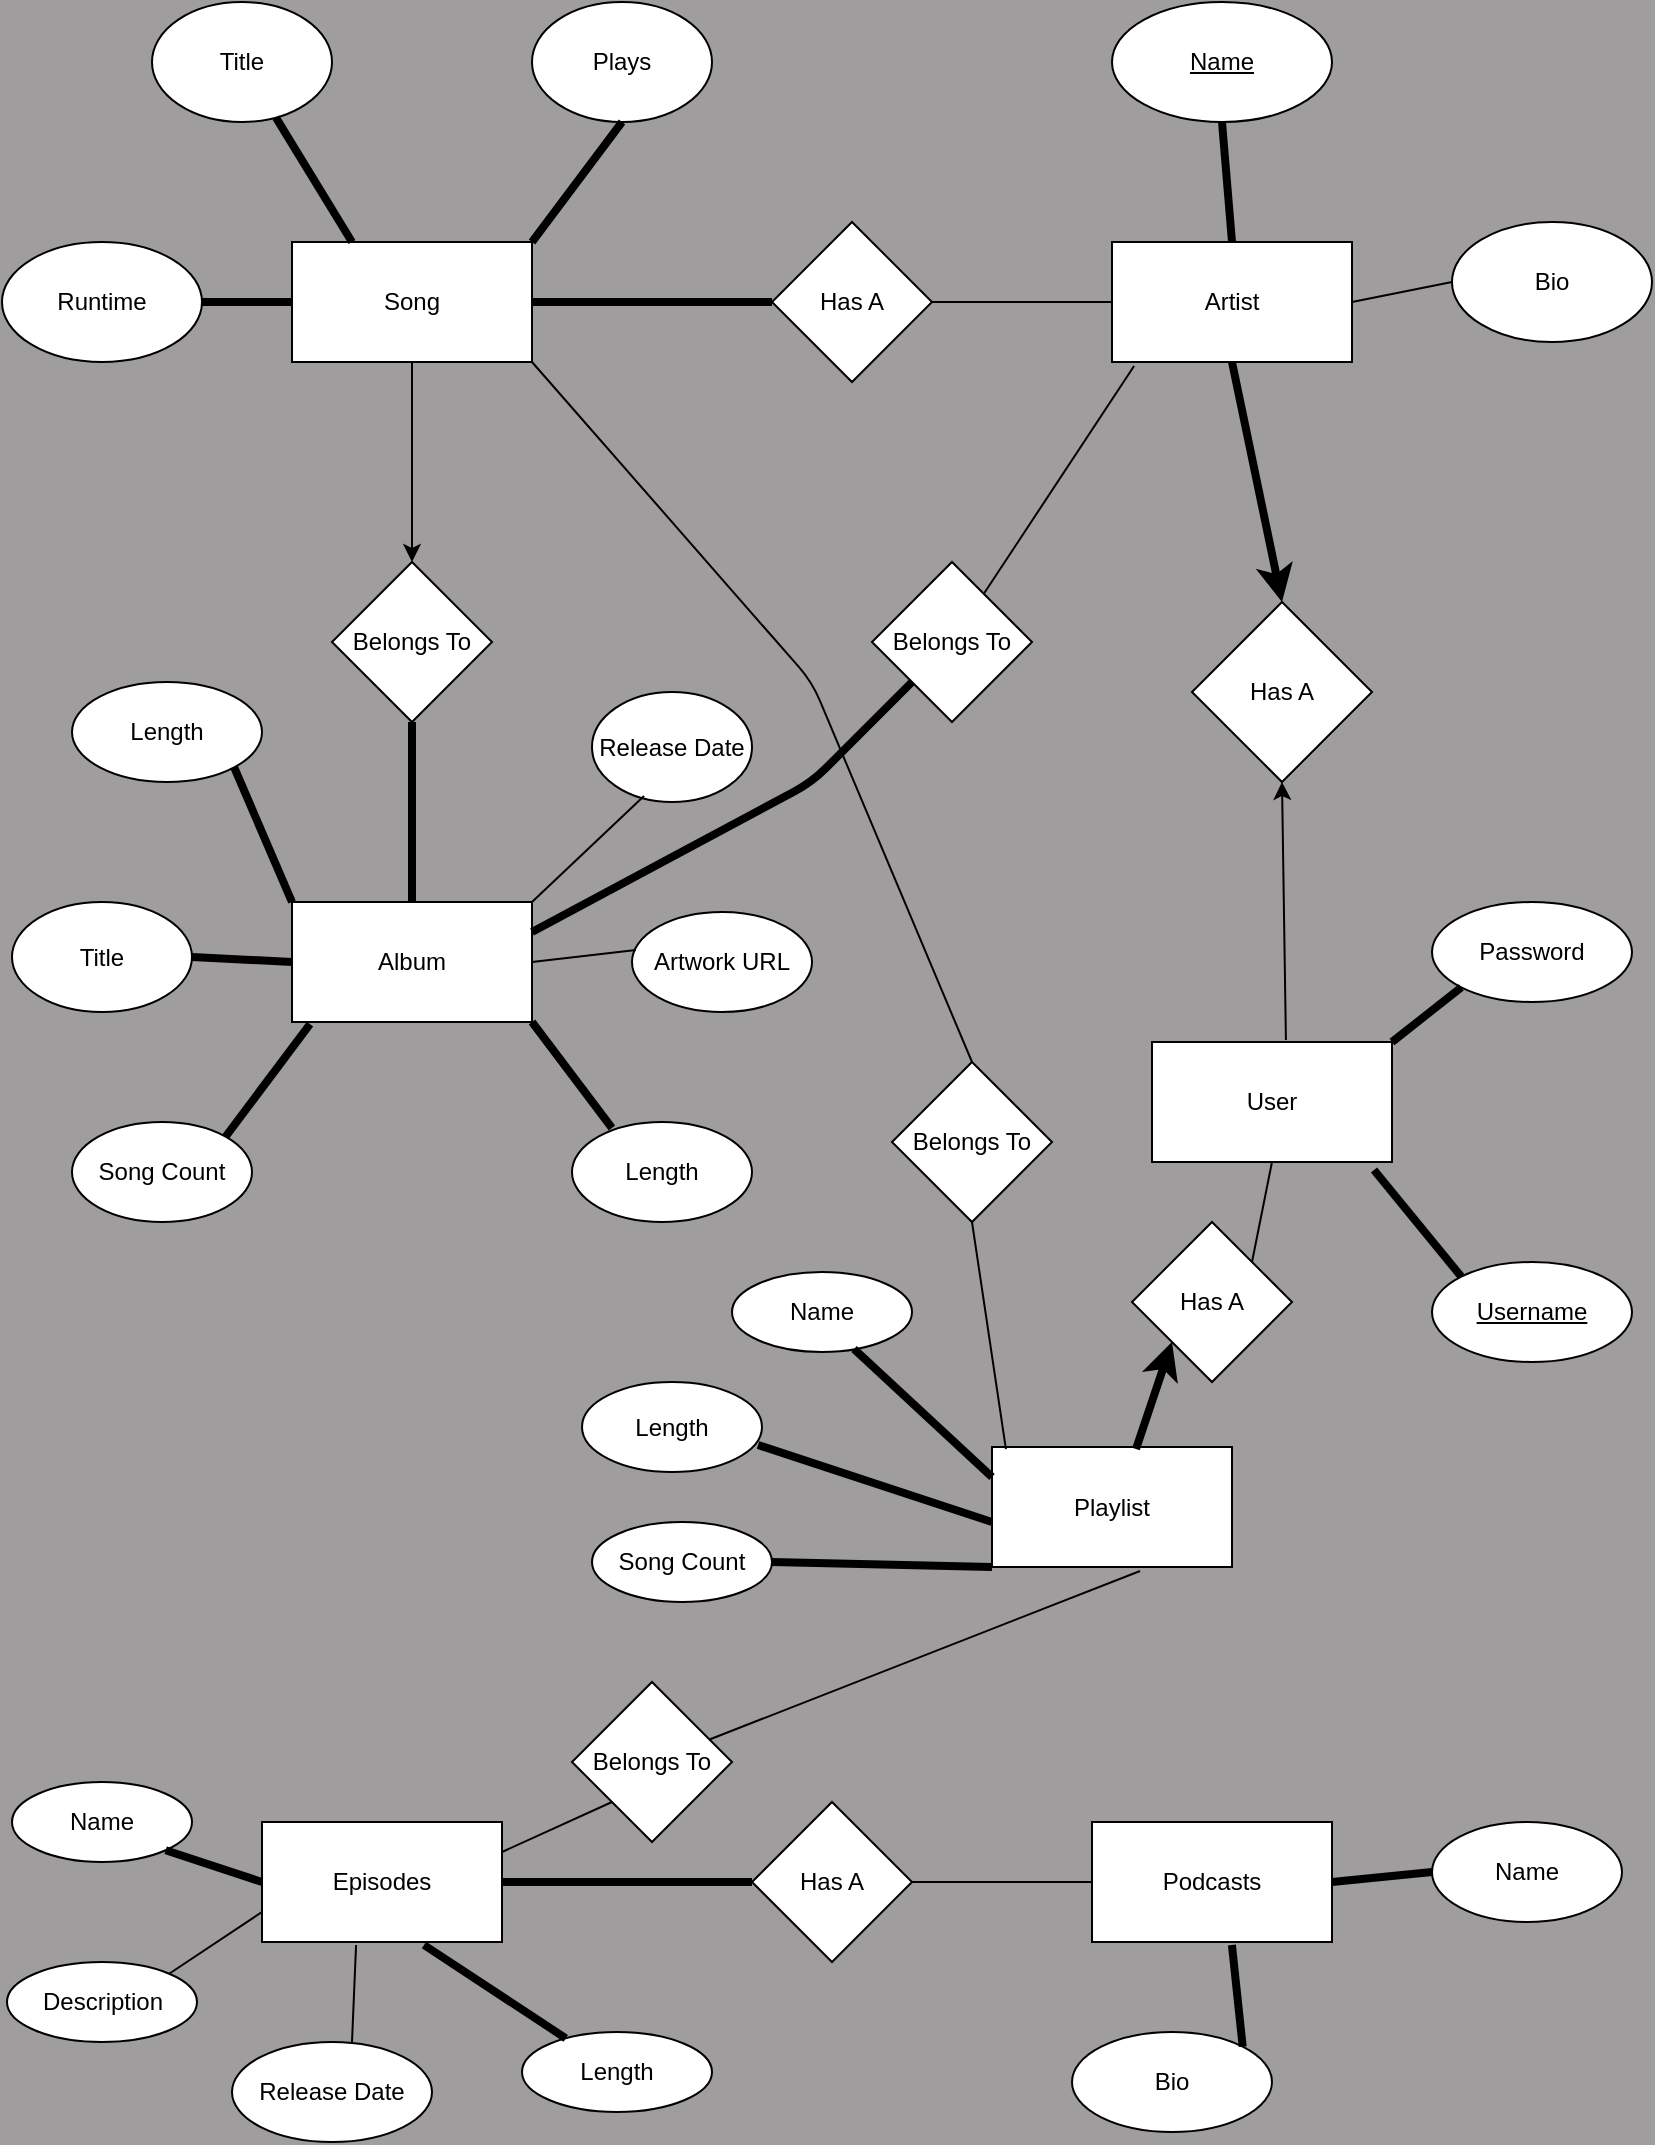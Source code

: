 <mxfile>
    <diagram id="62jWOI6XPbYljoik_4kJ" name="Page-1">
        <mxGraphModel dx="714" dy="572" grid="1" gridSize="10" guides="1" tooltips="1" connect="1" arrows="1" fold="1" page="1" pageScale="1" pageWidth="850" pageHeight="1100" background="#9f9d9d" math="0" shadow="0">
            <root>
                <mxCell id="0"/>
                <mxCell id="1" parent="0"/>
                <mxCell id="4" value="Playlist" style="rounded=0;whiteSpace=wrap;html=1;" parent="1" vertex="1">
                    <mxGeometry x="510" y="742.5" width="120" height="60" as="geometry"/>
                </mxCell>
                <mxCell id="5" value="Episodes" style="rounded=0;whiteSpace=wrap;html=1;" parent="1" vertex="1">
                    <mxGeometry x="145" y="930" width="120" height="60" as="geometry"/>
                </mxCell>
                <mxCell id="6" value="Album" style="rounded=0;whiteSpace=wrap;html=1;" parent="1" vertex="1">
                    <mxGeometry x="160" y="470" width="120" height="60" as="geometry"/>
                </mxCell>
                <mxCell id="7" value="User" style="rounded=0;whiteSpace=wrap;html=1;" parent="1" vertex="1">
                    <mxGeometry x="590" y="540" width="120" height="60" as="geometry"/>
                </mxCell>
                <mxCell id="8" value="Artist" style="rounded=0;whiteSpace=wrap;html=1;" parent="1" vertex="1">
                    <mxGeometry x="570" y="140" width="120" height="60" as="geometry"/>
                </mxCell>
                <mxCell id="9" value="Podcasts" style="rounded=0;whiteSpace=wrap;html=1;" parent="1" vertex="1">
                    <mxGeometry x="560" y="930" width="120" height="60" as="geometry"/>
                </mxCell>
                <mxCell id="10" value="Title" style="ellipse;whiteSpace=wrap;html=1;rounded=0;" parent="1" vertex="1">
                    <mxGeometry x="90" y="20" width="90" height="60" as="geometry"/>
                </mxCell>
                <mxCell id="11" value="Runtime" style="ellipse;whiteSpace=wrap;html=1;rounded=0;" parent="1" vertex="1">
                    <mxGeometry x="15" y="140" width="100" height="60" as="geometry"/>
                </mxCell>
                <mxCell id="12" value="Release Date" style="ellipse;whiteSpace=wrap;html=1;rounded=0;" parent="1" vertex="1">
                    <mxGeometry x="310" y="365" width="80" height="55" as="geometry"/>
                </mxCell>
                <mxCell id="13" value="Title" style="ellipse;whiteSpace=wrap;html=1;rounded=0;" parent="1" vertex="1">
                    <mxGeometry x="20" y="470" width="90" height="55" as="geometry"/>
                </mxCell>
                <mxCell id="14" value="Bio" style="ellipse;whiteSpace=wrap;html=1;rounded=0;" parent="1" vertex="1">
                    <mxGeometry x="740" y="130" width="100" height="60" as="geometry"/>
                </mxCell>
                <mxCell id="15" value="&lt;u&gt;Name&lt;/u&gt;" style="ellipse;whiteSpace=wrap;html=1;rounded=0;" parent="1" vertex="1">
                    <mxGeometry x="570" y="20" width="110" height="60" as="geometry"/>
                </mxCell>
                <mxCell id="17" value="Length" style="ellipse;whiteSpace=wrap;html=1;rounded=0;" parent="1" vertex="1">
                    <mxGeometry x="50" y="360" width="95" height="50" as="geometry"/>
                </mxCell>
                <mxCell id="18" value="Song Count" style="ellipse;whiteSpace=wrap;html=1;rounded=0;" parent="1" vertex="1">
                    <mxGeometry x="50" y="580" width="90" height="50" as="geometry"/>
                </mxCell>
                <mxCell id="19" value="Artwork URL" style="ellipse;whiteSpace=wrap;html=1;rounded=0;" parent="1" vertex="1">
                    <mxGeometry x="330" y="475" width="90" height="50" as="geometry"/>
                </mxCell>
                <mxCell id="20" value="Length" style="ellipse;whiteSpace=wrap;html=1;rounded=0;" parent="1" vertex="1">
                    <mxGeometry x="300" y="580" width="90" height="50" as="geometry"/>
                </mxCell>
                <mxCell id="21" value="Name" style="ellipse;whiteSpace=wrap;html=1;rounded=0;" parent="1" vertex="1">
                    <mxGeometry x="380" y="655" width="90" height="40" as="geometry"/>
                </mxCell>
                <mxCell id="22" value="&lt;u&gt;Username&lt;span style=&quot;color: rgba(0, 0, 0, 0); font-family: monospace; font-size: 0px; text-align: start;&quot;&gt;%3CmxGraphModel%3E%3Croot%3E%3CmxCell%20id%3D%220%22%2F%3E%3CmxCell%20id%3D%221%22%20parent%3D%220%22%2F%3E%3CmxCell%20id%3D%222%22%20value%3D%22Length%22%20style%3D%22ellipse%3BwhiteSpace%3Dwrap%3Bhtml%3D1%3BfillColor%3D%23f5f5f5%3BfontColor%3D%23333333%3BstrokeColor%3D%23666666%3Brounded%3D0%3B%22%20vertex%3D%221%22%20parent%3D%221%22%3E%3CmxGeometry%20x%3D%22355%22%20y%3D%22480%22%20width%3D%22110%22%20height%3D%2260%22%20as%3D%22geometry%22%2F%3E%3C%2FmxCell%3E%3C%2Froot%3E%3C%2FmxGraphModel%3E&lt;/span&gt;&lt;span style=&quot;color: rgba(0, 0, 0, 0); font-family: monospace; font-size: 0px; text-align: start;&quot;&gt;%3CmxGraphModel%3E%3Croot%3E%3CmxCell%20id%3D%220%22%2F%3E%3CmxCell%20id%3D%221%22%20parent%3D%220%22%2F%3E%3CmxCell%20id%3D%222%22%20value%3D%22Length%22%20style%3D%22ellipse%3BwhiteSpace%3Dwrap%3Bhtml%3D1%3BfillColor%3D%23f5f5f5%3BfontColor%3D%23333333%3BstrokeColor%3D%23666666%3Brounded%3D0%3B%22%20vertex%3D%221%22%20parent%3D%221%22%3E%3CmxGeometry%20x%3D%22355%22%20y%3D%22480%22%20width%3D%22110%22%20height%3D%2260%22%20as%3D%22geometry%22%2F%3E%3C%2FmxCell%3E%3C%2Froot%3E%3C%2FmxGraphModel%3E&lt;/span&gt;&lt;/u&gt;" style="ellipse;whiteSpace=wrap;html=1;rounded=0;" parent="1" vertex="1">
                    <mxGeometry x="730" y="650" width="100" height="50" as="geometry"/>
                </mxCell>
                <mxCell id="23" value="Password" style="ellipse;whiteSpace=wrap;html=1;rounded=0;" parent="1" vertex="1">
                    <mxGeometry x="730" y="470" width="100" height="50" as="geometry"/>
                </mxCell>
                <mxCell id="24" value="Bio" style="ellipse;whiteSpace=wrap;html=1;rounded=0;" parent="1" vertex="1">
                    <mxGeometry x="550" y="1035" width="100" height="50" as="geometry"/>
                </mxCell>
                <mxCell id="25" value="Name" style="ellipse;whiteSpace=wrap;html=1;rounded=0;" parent="1" vertex="1">
                    <mxGeometry x="730" y="930" width="95" height="50" as="geometry"/>
                </mxCell>
                <mxCell id="26" value="Description" style="ellipse;whiteSpace=wrap;html=1;rounded=0;" parent="1" vertex="1">
                    <mxGeometry x="17.5" y="1000" width="95" height="40" as="geometry"/>
                </mxCell>
                <mxCell id="27" value="Release Date" style="ellipse;whiteSpace=wrap;html=1;rounded=0;" parent="1" vertex="1">
                    <mxGeometry x="130" y="1040" width="100" height="50" as="geometry"/>
                </mxCell>
                <mxCell id="28" value="Length" style="ellipse;whiteSpace=wrap;html=1;rounded=0;" parent="1" vertex="1">
                    <mxGeometry x="275" y="1035" width="95" height="40" as="geometry"/>
                </mxCell>
                <mxCell id="29" value="Name" style="ellipse;whiteSpace=wrap;html=1;rounded=0;" parent="1" vertex="1">
                    <mxGeometry x="20" y="910" width="90" height="40" as="geometry"/>
                </mxCell>
                <mxCell id="30" value="Plays" style="ellipse;whiteSpace=wrap;html=1;rounded=0;" parent="1" vertex="1">
                    <mxGeometry x="280" y="20" width="90" height="60" as="geometry"/>
                </mxCell>
                <mxCell id="35" value="Song" style="rounded=0;whiteSpace=wrap;html=1;" parent="1" vertex="1">
                    <mxGeometry x="160" y="140" width="120" height="60" as="geometry"/>
                </mxCell>
                <mxCell id="37" value="Length" style="ellipse;whiteSpace=wrap;html=1;rounded=0;" vertex="1" parent="1">
                    <mxGeometry x="305" y="710" width="90" height="45" as="geometry"/>
                </mxCell>
                <mxCell id="38" value="Song Count" style="ellipse;whiteSpace=wrap;html=1;rounded=0;" vertex="1" parent="1">
                    <mxGeometry x="310" y="780" width="90" height="40" as="geometry"/>
                </mxCell>
                <mxCell id="39" value="Has A" style="rhombus;whiteSpace=wrap;html=1;" vertex="1" parent="1">
                    <mxGeometry x="610" y="320" width="90" height="90" as="geometry"/>
                </mxCell>
                <mxCell id="40" value="Has A" style="rhombus;whiteSpace=wrap;html=1;strokeWidth=1;" vertex="1" parent="1">
                    <mxGeometry x="400" y="130" width="80" height="80" as="geometry"/>
                </mxCell>
                <mxCell id="42" value="" style="endArrow=classic;html=1;exitX=0.5;exitY=1;exitDx=0;exitDy=0;entryX=0.5;entryY=0;entryDx=0;entryDy=0;strokeWidth=4;" edge="1" parent="1" source="8" target="39">
                    <mxGeometry width="50" height="50" relative="1" as="geometry">
                        <mxPoint x="510" y="450" as="sourcePoint"/>
                        <mxPoint x="560" y="400" as="targetPoint"/>
                    </mxGeometry>
                </mxCell>
                <mxCell id="43" value="" style="endArrow=none;html=1;strokeWidth=4;entryX=0.5;entryY=1;entryDx=0;entryDy=0;exitX=0.5;exitY=0;exitDx=0;exitDy=0;" edge="1" parent="1" source="8" target="15">
                    <mxGeometry width="50" height="50" relative="1" as="geometry">
                        <mxPoint x="500" y="280" as="sourcePoint"/>
                        <mxPoint x="550" y="230" as="targetPoint"/>
                    </mxGeometry>
                </mxCell>
                <mxCell id="44" value="" style="endArrow=none;html=1;strokeWidth=1;exitX=1;exitY=0.5;exitDx=0;exitDy=0;entryX=0;entryY=0.5;entryDx=0;entryDy=0;" edge="1" parent="1" source="8" target="14">
                    <mxGeometry width="50" height="50" relative="1" as="geometry">
                        <mxPoint x="720" y="270" as="sourcePoint"/>
                        <mxPoint x="770" y="220" as="targetPoint"/>
                    </mxGeometry>
                </mxCell>
                <mxCell id="46" value="" style="endArrow=none;html=1;strokeWidth=4;entryX=0;entryY=1;entryDx=0;entryDy=0;exitX=1;exitY=0;exitDx=0;exitDy=0;" edge="1" parent="1" source="7" target="23">
                    <mxGeometry width="50" height="50" relative="1" as="geometry">
                        <mxPoint x="720" y="580" as="sourcePoint"/>
                        <mxPoint x="770" y="530" as="targetPoint"/>
                    </mxGeometry>
                </mxCell>
                <mxCell id="47" value="" style="endArrow=none;html=1;strokeWidth=4;entryX=0;entryY=0;entryDx=0;entryDy=0;exitX=0.925;exitY=1.067;exitDx=0;exitDy=0;exitPerimeter=0;" edge="1" parent="1" source="7" target="22">
                    <mxGeometry width="50" height="50" relative="1" as="geometry">
                        <mxPoint x="720" y="550" as="sourcePoint"/>
                        <mxPoint x="754.645" y="522.678" as="targetPoint"/>
                    </mxGeometry>
                </mxCell>
                <mxCell id="48" value="" style="endArrow=none;html=1;strokeWidth=4;entryX=0.5;entryY=1;entryDx=0;entryDy=0;exitX=1;exitY=0;exitDx=0;exitDy=0;" edge="1" parent="1" source="35" target="30">
                    <mxGeometry width="50" height="50" relative="1" as="geometry">
                        <mxPoint x="260" y="140" as="sourcePoint"/>
                        <mxPoint x="310" y="90" as="targetPoint"/>
                    </mxGeometry>
                </mxCell>
                <mxCell id="50" value="" style="endArrow=none;html=1;strokeWidth=4;entryX=0;entryY=0.5;entryDx=0;entryDy=0;exitX=1;exitY=0.5;exitDx=0;exitDy=0;" edge="1" parent="1" source="11" target="35">
                    <mxGeometry width="50" height="50" relative="1" as="geometry">
                        <mxPoint x="100" y="250" as="sourcePoint"/>
                        <mxPoint x="145" y="190" as="targetPoint"/>
                    </mxGeometry>
                </mxCell>
                <mxCell id="51" value="" style="endArrow=none;html=1;strokeWidth=4;exitX=0.25;exitY=0;exitDx=0;exitDy=0;" edge="1" parent="1" source="35" target="10">
                    <mxGeometry width="50" height="50" relative="1" as="geometry">
                        <mxPoint x="170" y="130" as="sourcePoint"/>
                        <mxPoint x="215" y="70" as="targetPoint"/>
                    </mxGeometry>
                </mxCell>
                <mxCell id="52" value="Belongs To" style="rhombus;whiteSpace=wrap;html=1;strokeWidth=1;" vertex="1" parent="1">
                    <mxGeometry x="180" y="300" width="80" height="80" as="geometry"/>
                </mxCell>
                <mxCell id="56" value="" style="endArrow=classic;html=1;strokeWidth=1;entryX=0.5;entryY=1;entryDx=0;entryDy=0;exitX=0.558;exitY=-0.017;exitDx=0;exitDy=0;exitPerimeter=0;" edge="1" parent="1" source="7" target="39">
                    <mxGeometry width="50" height="50" relative="1" as="geometry">
                        <mxPoint x="640" y="510" as="sourcePoint"/>
                        <mxPoint x="690" y="460" as="targetPoint"/>
                    </mxGeometry>
                </mxCell>
                <mxCell id="57" value="" style="endArrow=none;html=1;strokeWidth=1;entryX=0;entryY=0.5;entryDx=0;entryDy=0;exitX=1;exitY=0.5;exitDx=0;exitDy=0;" edge="1" parent="1" source="40" target="8">
                    <mxGeometry width="50" height="50" relative="1" as="geometry">
                        <mxPoint x="490" y="210" as="sourcePoint"/>
                        <mxPoint x="540" y="160" as="targetPoint"/>
                    </mxGeometry>
                </mxCell>
                <mxCell id="58" value="" style="endArrow=none;html=1;strokeWidth=4;entryX=0;entryY=0.5;entryDx=0;entryDy=0;exitX=1;exitY=0.5;exitDx=0;exitDy=0;" edge="1" parent="1" source="35" target="40">
                    <mxGeometry width="50" height="50" relative="1" as="geometry">
                        <mxPoint x="320" y="200" as="sourcePoint"/>
                        <mxPoint x="370" y="150" as="targetPoint"/>
                    </mxGeometry>
                </mxCell>
                <mxCell id="59" value="" style="endArrow=classic;html=1;strokeWidth=1;entryX=0.5;entryY=0;entryDx=0;entryDy=0;exitX=0.5;exitY=1;exitDx=0;exitDy=0;" edge="1" parent="1" source="35" target="52">
                    <mxGeometry width="50" height="50" relative="1" as="geometry">
                        <mxPoint x="190" y="280" as="sourcePoint"/>
                        <mxPoint x="240" y="230" as="targetPoint"/>
                    </mxGeometry>
                </mxCell>
                <mxCell id="60" value="" style="endArrow=none;html=1;strokeWidth=4;entryX=0.5;entryY=1;entryDx=0;entryDy=0;exitX=0.5;exitY=0;exitDx=0;exitDy=0;" edge="1" parent="1" source="6" target="52">
                    <mxGeometry width="50" height="50" relative="1" as="geometry">
                        <mxPoint x="190" y="450" as="sourcePoint"/>
                        <mxPoint x="240" y="400" as="targetPoint"/>
                    </mxGeometry>
                </mxCell>
                <mxCell id="61" value="" style="endArrow=none;html=1;strokeWidth=4;entryX=1;entryY=1;entryDx=0;entryDy=0;exitX=0;exitY=0;exitDx=0;exitDy=0;" edge="1" parent="1" source="6" target="17">
                    <mxGeometry width="50" height="50" relative="1" as="geometry">
                        <mxPoint x="140" y="450" as="sourcePoint"/>
                        <mxPoint x="190" y="400" as="targetPoint"/>
                    </mxGeometry>
                </mxCell>
                <mxCell id="62" value="" style="endArrow=none;html=1;strokeWidth=4;entryX=1;entryY=0.5;entryDx=0;entryDy=0;exitX=0;exitY=0.5;exitDx=0;exitDy=0;" edge="1" parent="1" source="6" target="13">
                    <mxGeometry width="50" height="50" relative="1" as="geometry">
                        <mxPoint x="170" y="480" as="sourcePoint"/>
                        <mxPoint x="140.909" y="412.771" as="targetPoint"/>
                    </mxGeometry>
                </mxCell>
                <mxCell id="63" value="" style="endArrow=none;html=1;strokeWidth=4;entryX=1;entryY=0;entryDx=0;entryDy=0;exitX=0.075;exitY=1.017;exitDx=0;exitDy=0;exitPerimeter=0;" edge="1" parent="1" source="6" target="18">
                    <mxGeometry width="50" height="50" relative="1" as="geometry">
                        <mxPoint x="180" y="490" as="sourcePoint"/>
                        <mxPoint x="150.909" y="422.771" as="targetPoint"/>
                    </mxGeometry>
                </mxCell>
                <mxCell id="64" value="" style="endArrow=none;html=1;strokeWidth=1;entryX=0.325;entryY=0.945;entryDx=0;entryDy=0;entryPerimeter=0;exitX=1;exitY=0;exitDx=0;exitDy=0;" edge="1" parent="1" source="6" target="12">
                    <mxGeometry width="50" height="50" relative="1" as="geometry">
                        <mxPoint x="270" y="470" as="sourcePoint"/>
                        <mxPoint x="320" y="420" as="targetPoint"/>
                    </mxGeometry>
                </mxCell>
                <mxCell id="65" value="" style="endArrow=none;html=1;strokeWidth=1;entryX=0.022;entryY=0.38;entryDx=0;entryDy=0;entryPerimeter=0;exitX=1;exitY=0.5;exitDx=0;exitDy=0;" edge="1" parent="1" source="6" target="19">
                    <mxGeometry width="50" height="50" relative="1" as="geometry">
                        <mxPoint x="210" y="640" as="sourcePoint"/>
                        <mxPoint x="260" y="590" as="targetPoint"/>
                    </mxGeometry>
                </mxCell>
                <mxCell id="66" value="" style="endArrow=none;html=1;strokeWidth=4;entryX=1;entryY=1;entryDx=0;entryDy=0;exitX=0.222;exitY=0.06;exitDx=0;exitDy=0;exitPerimeter=0;" edge="1" parent="1" source="20" target="6">
                    <mxGeometry width="50" height="50" relative="1" as="geometry">
                        <mxPoint x="260" y="600" as="sourcePoint"/>
                        <mxPoint x="310" y="550" as="targetPoint"/>
                    </mxGeometry>
                </mxCell>
                <mxCell id="68" value="Belongs To" style="rhombus;whiteSpace=wrap;html=1;strokeColor=default;strokeWidth=1;" vertex="1" parent="1">
                    <mxGeometry x="450" y="300" width="80" height="80" as="geometry"/>
                </mxCell>
                <mxCell id="69" value="" style="endArrow=none;html=1;strokeWidth=4;exitX=1;exitY=0.25;exitDx=0;exitDy=0;" edge="1" parent="1" source="6" target="68">
                    <mxGeometry width="50" height="50" relative="1" as="geometry">
                        <mxPoint x="390" y="460" as="sourcePoint"/>
                        <mxPoint x="440" y="410" as="targetPoint"/>
                        <Array as="points">
                            <mxPoint x="420" y="410"/>
                        </Array>
                    </mxGeometry>
                </mxCell>
                <mxCell id="70" value="" style="endArrow=none;html=1;strokeWidth=1;entryX=0.092;entryY=1.033;entryDx=0;entryDy=0;entryPerimeter=0;" edge="1" parent="1" source="68" target="8">
                    <mxGeometry width="50" height="50" relative="1" as="geometry">
                        <mxPoint x="530" y="300" as="sourcePoint"/>
                        <mxPoint x="580" y="250" as="targetPoint"/>
                    </mxGeometry>
                </mxCell>
                <mxCell id="75" value="Has A" style="rhombus;whiteSpace=wrap;html=1;strokeColor=default;strokeWidth=1;" vertex="1" parent="1">
                    <mxGeometry x="580" y="630" width="80" height="80" as="geometry"/>
                </mxCell>
                <mxCell id="76" value="" style="endArrow=classic;html=1;strokeWidth=4;entryX=0;entryY=1;entryDx=0;entryDy=0;exitX=0.6;exitY=0.017;exitDx=0;exitDy=0;exitPerimeter=0;" edge="1" parent="1" source="4" target="75">
                    <mxGeometry width="50" height="50" relative="1" as="geometry">
                        <mxPoint x="520" y="740" as="sourcePoint"/>
                        <mxPoint x="490" y="700" as="targetPoint"/>
                    </mxGeometry>
                </mxCell>
                <mxCell id="78" value="Belongs To" style="rhombus;whiteSpace=wrap;html=1;strokeColor=default;strokeWidth=1;" vertex="1" parent="1">
                    <mxGeometry x="300" y="860" width="80" height="80" as="geometry"/>
                </mxCell>
                <mxCell id="80" value="" style="endArrow=none;html=1;strokeWidth=1;exitX=1;exitY=0.25;exitDx=0;exitDy=0;entryX=0;entryY=1;entryDx=0;entryDy=0;" edge="1" parent="1" source="5" target="78">
                    <mxGeometry width="50" height="50" relative="1" as="geometry">
                        <mxPoint x="280" y="990" as="sourcePoint"/>
                        <mxPoint x="330" y="940" as="targetPoint"/>
                    </mxGeometry>
                </mxCell>
                <mxCell id="81" value="" style="endArrow=none;html=1;strokeWidth=1;entryX=0.617;entryY=1.033;entryDx=0;entryDy=0;entryPerimeter=0;" edge="1" parent="1" source="78" target="4">
                    <mxGeometry width="50" height="50" relative="1" as="geometry">
                        <mxPoint x="400" y="910" as="sourcePoint"/>
                        <mxPoint x="450" y="860" as="targetPoint"/>
                    </mxGeometry>
                </mxCell>
                <mxCell id="83" value="" style="endArrow=none;html=1;strokeWidth=4;entryX=0;entryY=0.5;entryDx=0;entryDy=0;exitX=1;exitY=1;exitDx=0;exitDy=0;" edge="1" parent="1" source="29" target="5">
                    <mxGeometry width="50" height="50" relative="1" as="geometry">
                        <mxPoint x="110" y="930" as="sourcePoint"/>
                        <mxPoint x="160" y="880" as="targetPoint"/>
                    </mxGeometry>
                </mxCell>
                <mxCell id="85" value="" style="endArrow=none;html=1;strokeWidth=1;entryX=0;entryY=0.75;entryDx=0;entryDy=0;exitX=1;exitY=0;exitDx=0;exitDy=0;" edge="1" parent="1" source="26" target="5">
                    <mxGeometry width="50" height="50" relative="1" as="geometry">
                        <mxPoint x="91.82" y="970.002" as="sourcePoint"/>
                        <mxPoint x="140" y="985.86" as="targetPoint"/>
                    </mxGeometry>
                </mxCell>
                <mxCell id="86" value="" style="endArrow=none;html=1;strokeWidth=4;exitX=0.675;exitY=1.025;exitDx=0;exitDy=0;exitPerimeter=0;" edge="1" parent="1" source="5" target="28">
                    <mxGeometry width="50" height="50" relative="1" as="geometry">
                        <mxPoint x="116.82" y="964.142" as="sourcePoint"/>
                        <mxPoint x="165" y="980" as="targetPoint"/>
                    </mxGeometry>
                </mxCell>
                <mxCell id="87" value="" style="endArrow=none;html=1;strokeWidth=1;exitX=0.6;exitY=0;exitDx=0;exitDy=0;exitPerimeter=0;entryX=0.392;entryY=1.025;entryDx=0;entryDy=0;entryPerimeter=0;" edge="1" parent="1" source="27" target="5">
                    <mxGeometry width="50" height="50" relative="1" as="geometry">
                        <mxPoint x="160" y="1040" as="sourcePoint"/>
                        <mxPoint x="210" y="990" as="targetPoint"/>
                    </mxGeometry>
                </mxCell>
                <mxCell id="88" value="Has A" style="rhombus;whiteSpace=wrap;html=1;strokeColor=default;strokeWidth=1;" vertex="1" parent="1">
                    <mxGeometry x="390" y="920" width="80" height="80" as="geometry"/>
                </mxCell>
                <mxCell id="90" value="" style="endArrow=none;html=1;strokeWidth=4;exitX=1;exitY=0.5;exitDx=0;exitDy=0;entryX=0;entryY=0.5;entryDx=0;entryDy=0;" edge="1" parent="1" source="5" target="88">
                    <mxGeometry width="50" height="50" relative="1" as="geometry">
                        <mxPoint x="300" y="990" as="sourcePoint"/>
                        <mxPoint x="350" y="940" as="targetPoint"/>
                    </mxGeometry>
                </mxCell>
                <mxCell id="91" value="" style="endArrow=none;html=1;strokeWidth=1;entryX=0;entryY=0.5;entryDx=0;entryDy=0;exitX=1;exitY=0.5;exitDx=0;exitDy=0;" edge="1" parent="1" source="88" target="9">
                    <mxGeometry width="50" height="50" relative="1" as="geometry">
                        <mxPoint x="490" y="970" as="sourcePoint"/>
                        <mxPoint x="540" y="920" as="targetPoint"/>
                    </mxGeometry>
                </mxCell>
                <mxCell id="92" value="" style="endArrow=none;html=1;strokeWidth=4;entryX=0;entryY=0.5;entryDx=0;entryDy=0;exitX=1;exitY=0.5;exitDx=0;exitDy=0;" edge="1" parent="1" source="9" target="25">
                    <mxGeometry width="50" height="50" relative="1" as="geometry">
                        <mxPoint x="470" y="840" as="sourcePoint"/>
                        <mxPoint x="520" y="790" as="targetPoint"/>
                    </mxGeometry>
                </mxCell>
                <mxCell id="93" value="" style="endArrow=none;html=1;strokeWidth=4;entryX=0.583;entryY=1.025;entryDx=0;entryDy=0;entryPerimeter=0;exitX=1;exitY=0;exitDx=0;exitDy=0;" edge="1" parent="1" source="24" target="9">
                    <mxGeometry width="50" height="50" relative="1" as="geometry">
                        <mxPoint x="620" y="1040" as="sourcePoint"/>
                        <mxPoint x="670" y="990" as="targetPoint"/>
                    </mxGeometry>
                </mxCell>
                <mxCell id="94" value="" style="endArrow=none;html=1;strokeWidth=1;entryX=0.5;entryY=1;entryDx=0;entryDy=0;exitX=1;exitY=0;exitDx=0;exitDy=0;" edge="1" parent="1" source="75" target="7">
                    <mxGeometry width="50" height="50" relative="1" as="geometry">
                        <mxPoint x="520" y="540" as="sourcePoint"/>
                        <mxPoint x="570" y="490" as="targetPoint"/>
                    </mxGeometry>
                </mxCell>
                <mxCell id="95" value="Belongs To" style="rhombus;whiteSpace=wrap;html=1;strokeColor=default;strokeWidth=1;" vertex="1" parent="1">
                    <mxGeometry x="460" y="550" width="80" height="80" as="geometry"/>
                </mxCell>
                <mxCell id="96" value="" style="endArrow=none;html=1;strokeWidth=1;exitX=0.058;exitY=0.017;exitDx=0;exitDy=0;exitPerimeter=0;entryX=0.5;entryY=1;entryDx=0;entryDy=0;" edge="1" parent="1" source="4" target="95">
                    <mxGeometry width="50" height="50" relative="1" as="geometry">
                        <mxPoint x="450" y="690" as="sourcePoint"/>
                        <mxPoint x="500" y="640" as="targetPoint"/>
                    </mxGeometry>
                </mxCell>
                <mxCell id="97" value="" style="endArrow=none;html=1;strokeWidth=1;exitX=0.5;exitY=0;exitDx=0;exitDy=0;entryX=1;entryY=1;entryDx=0;entryDy=0;" edge="1" parent="1" source="95" target="35">
                    <mxGeometry width="50" height="50" relative="1" as="geometry">
                        <mxPoint x="470" y="500" as="sourcePoint"/>
                        <mxPoint x="520" y="450" as="targetPoint"/>
                        <Array as="points">
                            <mxPoint x="420" y="360"/>
                        </Array>
                    </mxGeometry>
                </mxCell>
                <mxCell id="98" value="" style="endArrow=none;html=1;strokeWidth=4;entryX=0;entryY=1;entryDx=0;entryDy=0;exitX=1;exitY=0.5;exitDx=0;exitDy=0;" edge="1" parent="1" source="38" target="4">
                    <mxGeometry width="50" height="50" relative="1" as="geometry">
                        <mxPoint x="450" y="760" as="sourcePoint"/>
                        <mxPoint x="500" y="710" as="targetPoint"/>
                    </mxGeometry>
                </mxCell>
                <mxCell id="99" value="" style="endArrow=none;html=1;strokeWidth=4;entryX=0;entryY=0.625;entryDx=0;entryDy=0;exitX=0.978;exitY=0.7;exitDx=0;exitDy=0;exitPerimeter=0;entryPerimeter=0;" edge="1" parent="1" source="37" target="4">
                    <mxGeometry width="50" height="50" relative="1" as="geometry">
                        <mxPoint x="420" y="790" as="sourcePoint"/>
                        <mxPoint x="470" y="740" as="targetPoint"/>
                    </mxGeometry>
                </mxCell>
                <mxCell id="100" value="" style="endArrow=none;html=1;strokeWidth=4;exitX=0.678;exitY=0.963;exitDx=0;exitDy=0;exitPerimeter=0;entryX=0;entryY=0.25;entryDx=0;entryDy=0;" edge="1" parent="1" source="21" target="4">
                    <mxGeometry width="50" height="50" relative="1" as="geometry">
                        <mxPoint x="450" y="760" as="sourcePoint"/>
                        <mxPoint x="500" y="710" as="targetPoint"/>
                    </mxGeometry>
                </mxCell>
            </root>
        </mxGraphModel>
    </diagram>
</mxfile>